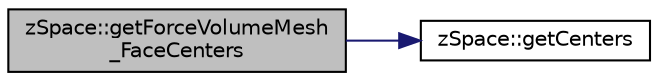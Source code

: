 digraph "zSpace::getForceVolumeMesh_FaceCenters"
{
 // LATEX_PDF_SIZE
  edge [fontname="Helvetica",fontsize="10",labelfontname="Helvetica",labelfontsize="10"];
  node [fontname="Helvetica",fontsize="10",shape=record];
  rankdir="LR";
  Node97 [label="zSpace::getForceVolumeMesh\l_FaceCenters",height=0.2,width=0.4,color="black", fillcolor="grey75", style="filled", fontcolor="black",tooltip="This method computes the face centers of the input force volume mesh container and stores it in a 2 D..."];
  Node97 -> Node98 [color="midnightblue",fontsize="10",style="solid",fontname="Helvetica"];
  Node98 [label="zSpace::getCenters",height=0.2,width=0.4,color="black", fillcolor="white", style="filled",URL="$group__z_graph_mesh_utilities.html#ga150a761e741dcc8e927aba87cc016de3",tooltip="This method computes the centers of a all edges or faces of a zGraph/zMesh."];
}
